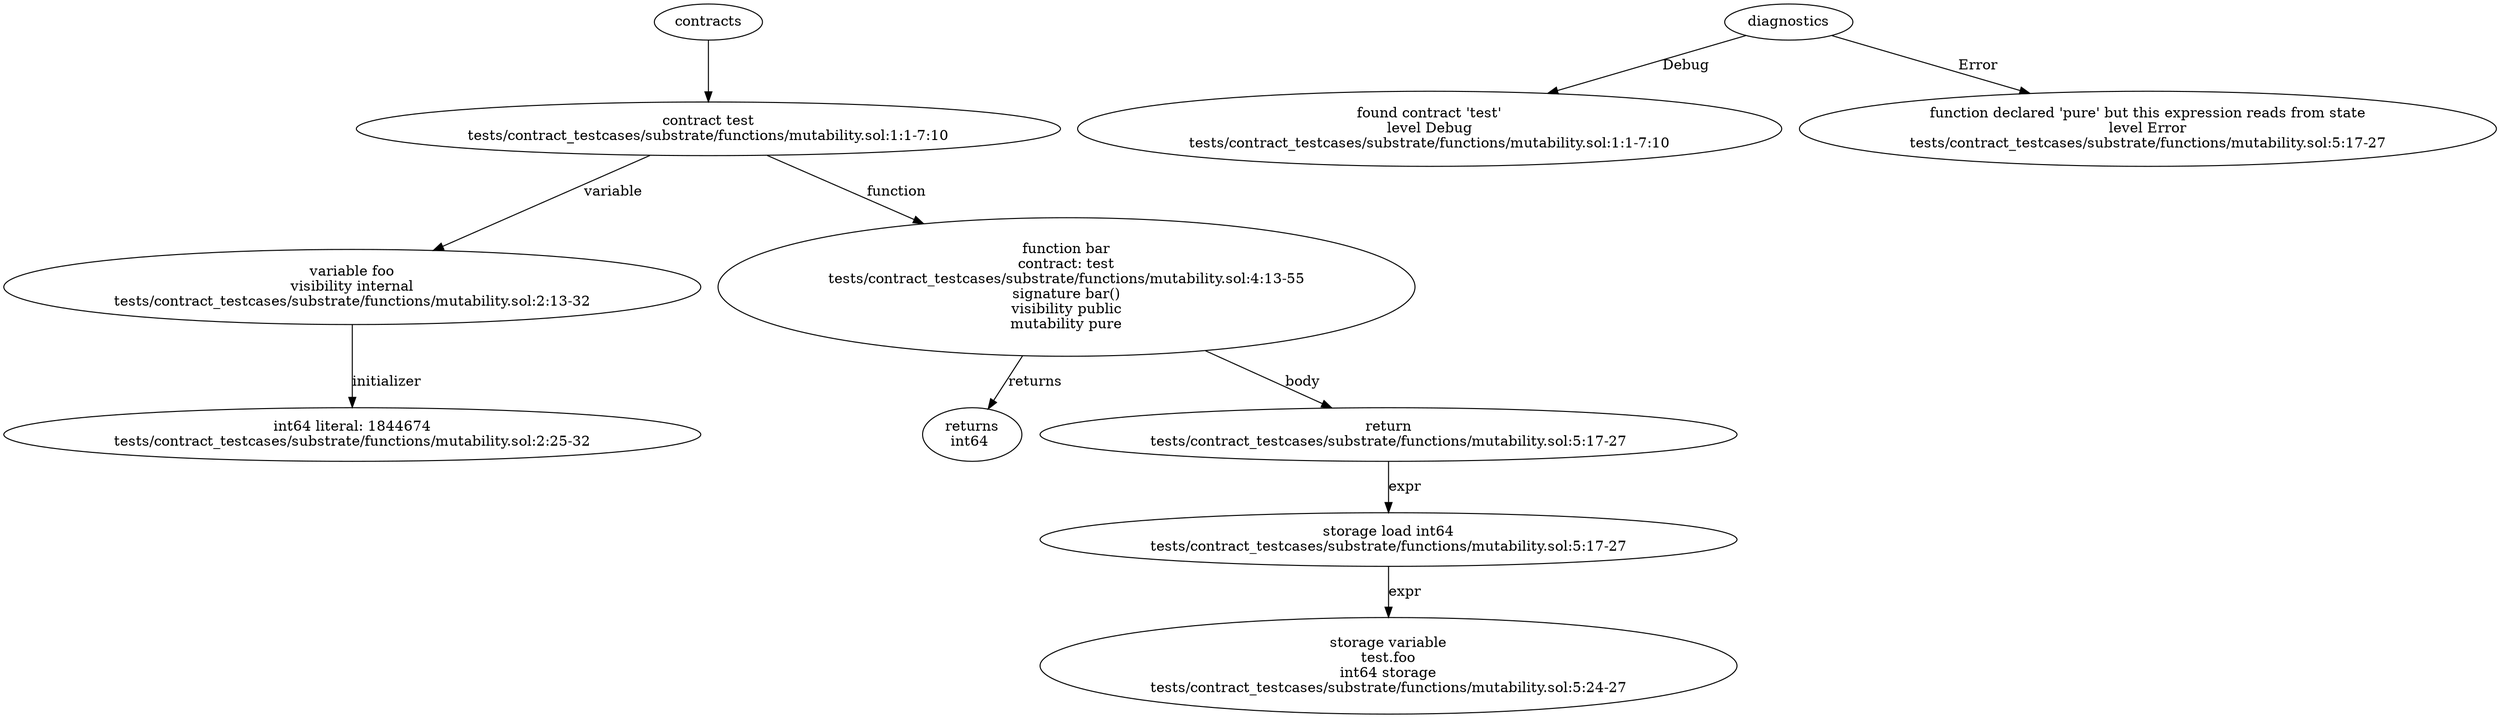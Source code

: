 strict digraph "tests/contract_testcases/substrate/functions/mutability.sol" {
	contract [label="contract test\ntests/contract_testcases/substrate/functions/mutability.sol:1:1-7:10"]
	var [label="variable foo\nvisibility internal\ntests/contract_testcases/substrate/functions/mutability.sol:2:13-32"]
	number_literal [label="int64 literal: 1844674\ntests/contract_testcases/substrate/functions/mutability.sol:2:25-32"]
	bar [label="function bar\ncontract: test\ntests/contract_testcases/substrate/functions/mutability.sol:4:13-55\nsignature bar()\nvisibility public\nmutability pure"]
	returns [label="returns\nint64 "]
	return [label="return\ntests/contract_testcases/substrate/functions/mutability.sol:5:17-27"]
	storage_load [label="storage load int64\ntests/contract_testcases/substrate/functions/mutability.sol:5:17-27"]
	storage_var [label="storage variable\ntest.foo\nint64 storage\ntests/contract_testcases/substrate/functions/mutability.sol:5:24-27"]
	diagnostic [label="found contract 'test'\nlevel Debug\ntests/contract_testcases/substrate/functions/mutability.sol:1:1-7:10"]
	diagnostic_11 [label="function declared 'pure' but this expression reads from state\nlevel Error\ntests/contract_testcases/substrate/functions/mutability.sol:5:17-27"]
	contracts -> contract
	contract -> var [label="variable"]
	var -> number_literal [label="initializer"]
	contract -> bar [label="function"]
	bar -> returns [label="returns"]
	bar -> return [label="body"]
	return -> storage_load [label="expr"]
	storage_load -> storage_var [label="expr"]
	diagnostics -> diagnostic [label="Debug"]
	diagnostics -> diagnostic_11 [label="Error"]
}

